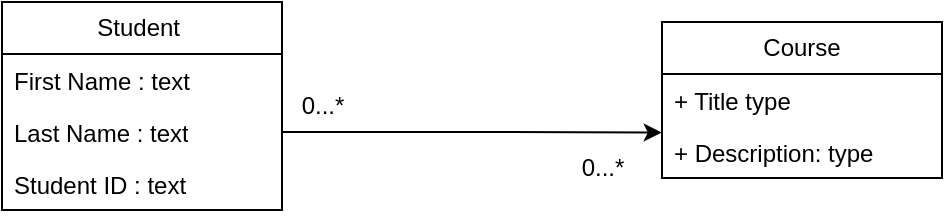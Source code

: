 <mxfile version="27.0.3">
  <diagram name="Page-1" id="c4acf3e9-155e-7222-9cf6-157b1a14988f">
    <mxGraphModel dx="1088" dy="648" grid="1" gridSize="10" guides="1" tooltips="1" connect="1" arrows="1" fold="1" page="1" pageScale="1" pageWidth="850" pageHeight="1100" background="none" math="0" shadow="0">
      <root>
        <mxCell id="0" />
        <mxCell id="1" parent="0" />
        <mxCell id="Mk11c0rEfD_NObcSh6kM-1" value="Student&amp;nbsp;" style="swimlane;fontStyle=0;childLayout=stackLayout;horizontal=1;startSize=26;fillColor=none;horizontalStack=0;resizeParent=1;resizeParentMax=0;resizeLast=0;collapsible=1;marginBottom=0;whiteSpace=wrap;html=1;" vertex="1" parent="1">
          <mxGeometry x="10" y="210" width="140" height="104" as="geometry" />
        </mxCell>
        <mxCell id="Mk11c0rEfD_NObcSh6kM-2" value="First Name : text" style="text;strokeColor=none;fillColor=none;align=left;verticalAlign=top;spacingLeft=4;spacingRight=4;overflow=hidden;rotatable=0;points=[[0,0.5],[1,0.5]];portConstraint=eastwest;whiteSpace=wrap;html=1;" vertex="1" parent="Mk11c0rEfD_NObcSh6kM-1">
          <mxGeometry y="26" width="140" height="26" as="geometry" />
        </mxCell>
        <mxCell id="Mk11c0rEfD_NObcSh6kM-3" value="Last Name : text" style="text;strokeColor=none;fillColor=none;align=left;verticalAlign=top;spacingLeft=4;spacingRight=4;overflow=hidden;rotatable=0;points=[[0,0.5],[1,0.5]];portConstraint=eastwest;whiteSpace=wrap;html=1;" vertex="1" parent="Mk11c0rEfD_NObcSh6kM-1">
          <mxGeometry y="52" width="140" height="26" as="geometry" />
        </mxCell>
        <mxCell id="Mk11c0rEfD_NObcSh6kM-4" value="Student ID : text" style="text;strokeColor=none;fillColor=none;align=left;verticalAlign=top;spacingLeft=4;spacingRight=4;overflow=hidden;rotatable=0;points=[[0,0.5],[1,0.5]];portConstraint=eastwest;whiteSpace=wrap;html=1;" vertex="1" parent="Mk11c0rEfD_NObcSh6kM-1">
          <mxGeometry y="78" width="140" height="26" as="geometry" />
        </mxCell>
        <mxCell id="Mk11c0rEfD_NObcSh6kM-5" value="Course" style="swimlane;fontStyle=0;childLayout=stackLayout;horizontal=1;startSize=26;fillColor=none;horizontalStack=0;resizeParent=1;resizeParentMax=0;resizeLast=0;collapsible=1;marginBottom=0;whiteSpace=wrap;html=1;" vertex="1" parent="1">
          <mxGeometry x="340" y="220" width="140" height="78" as="geometry" />
        </mxCell>
        <mxCell id="Mk11c0rEfD_NObcSh6kM-7" value="+ Title type" style="text;strokeColor=none;fillColor=none;align=left;verticalAlign=top;spacingLeft=4;spacingRight=4;overflow=hidden;rotatable=0;points=[[0,0.5],[1,0.5]];portConstraint=eastwest;whiteSpace=wrap;html=1;" vertex="1" parent="Mk11c0rEfD_NObcSh6kM-5">
          <mxGeometry y="26" width="140" height="26" as="geometry" />
        </mxCell>
        <mxCell id="Mk11c0rEfD_NObcSh6kM-8" value="+ Description: type" style="text;strokeColor=none;fillColor=none;align=left;verticalAlign=top;spacingLeft=4;spacingRight=4;overflow=hidden;rotatable=0;points=[[0,0.5],[1,0.5]];portConstraint=eastwest;whiteSpace=wrap;html=1;" vertex="1" parent="Mk11c0rEfD_NObcSh6kM-5">
          <mxGeometry y="52" width="140" height="26" as="geometry" />
        </mxCell>
        <mxCell id="Mk11c0rEfD_NObcSh6kM-10" style="edgeStyle=orthogonalEdgeStyle;rounded=0;orthogonalLoop=1;jettySize=auto;html=1;entryX=-0.001;entryY=0.125;entryDx=0;entryDy=0;entryPerimeter=0;" edge="1" parent="1" source="Mk11c0rEfD_NObcSh6kM-3" target="Mk11c0rEfD_NObcSh6kM-8">
          <mxGeometry relative="1" as="geometry" />
        </mxCell>
        <mxCell id="Mk11c0rEfD_NObcSh6kM-11" value="0...*" style="text;html=1;align=center;verticalAlign=middle;resizable=0;points=[];autosize=1;strokeColor=none;fillColor=none;" vertex="1" parent="1">
          <mxGeometry x="290" y="278" width="40" height="30" as="geometry" />
        </mxCell>
        <mxCell id="Mk11c0rEfD_NObcSh6kM-12" value="0...*" style="text;html=1;align=center;verticalAlign=middle;resizable=0;points=[];autosize=1;strokeColor=none;fillColor=none;" vertex="1" parent="1">
          <mxGeometry x="150" y="247" width="40" height="30" as="geometry" />
        </mxCell>
      </root>
    </mxGraphModel>
  </diagram>
</mxfile>
